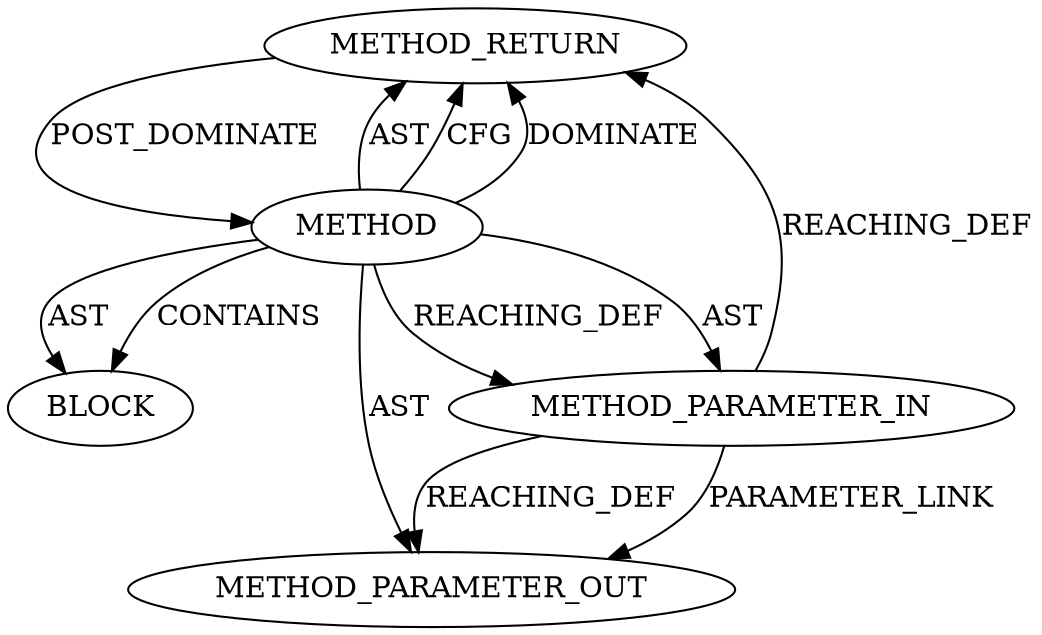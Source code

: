 digraph {
  19343 [label=METHOD_RETURN ORDER=2 CODE="RET" TYPE_FULL_NAME="ANY" EVALUATION_STRATEGY="BY_VALUE"]
  19341 [label=METHOD_PARAMETER_IN ORDER=1 CODE="p1" IS_VARIADIC=false TYPE_FULL_NAME="ANY" EVALUATION_STRATEGY="BY_VALUE" INDEX=1 NAME="p1"]
  19342 [label=BLOCK ORDER=1 ARGUMENT_INDEX=1 CODE="<empty>" TYPE_FULL_NAME="ANY"]
  21758 [label=METHOD_PARAMETER_OUT ORDER=1 CODE="p1" IS_VARIADIC=false TYPE_FULL_NAME="ANY" EVALUATION_STRATEGY="BY_VALUE" INDEX=1 NAME="p1"]
  19340 [label=METHOD AST_PARENT_TYPE="NAMESPACE_BLOCK" AST_PARENT_FULL_NAME="<global>" ORDER=0 CODE="<empty>" FULL_NAME="<operator>.preIncrement" IS_EXTERNAL=true FILENAME="<empty>" SIGNATURE="" NAME="<operator>.preIncrement"]
  19343 -> 19340 [label=POST_DOMINATE ]
  19340 -> 19342 [label=AST ]
  19340 -> 19341 [label=AST ]
  19340 -> 21758 [label=AST ]
  19340 -> 19342 [label=CONTAINS ]
  19340 -> 19343 [label=AST ]
  19340 -> 19343 [label=CFG ]
  19341 -> 21758 [label=PARAMETER_LINK ]
  19341 -> 21758 [label=REACHING_DEF VARIABLE="p1"]
  19340 -> 19343 [label=DOMINATE ]
  19340 -> 19341 [label=REACHING_DEF VARIABLE=""]
  19341 -> 19343 [label=REACHING_DEF VARIABLE="p1"]
}
